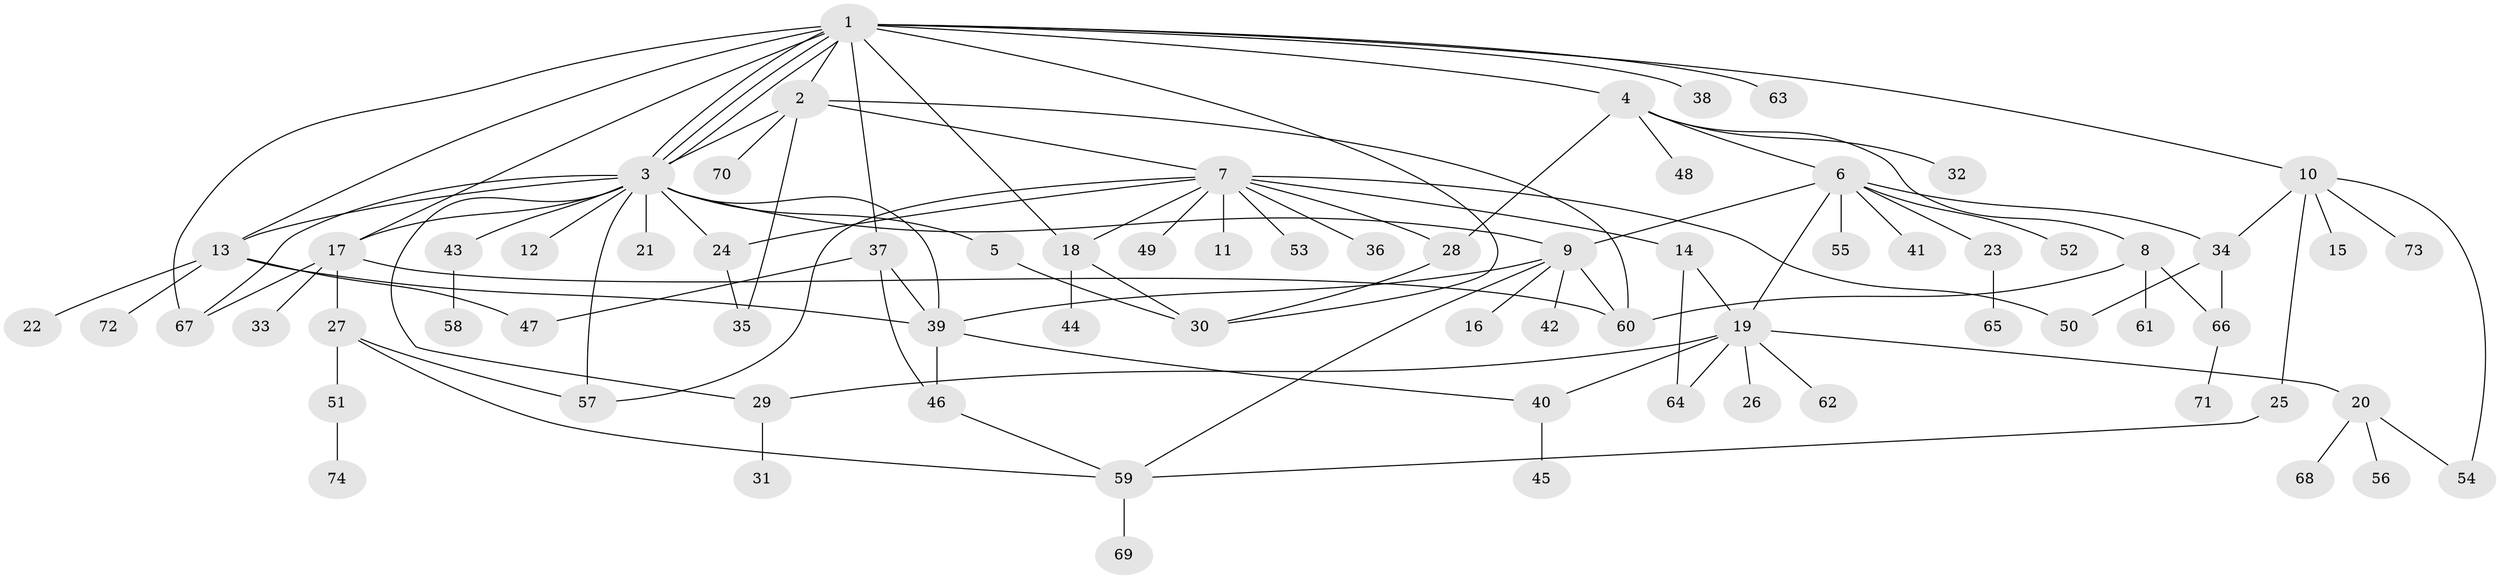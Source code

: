 // coarse degree distribution, {14: 0.0196078431372549, 5: 0.1568627450980392, 15: 0.0196078431372549, 2: 0.09803921568627451, 7: 0.0392156862745098, 11: 0.0196078431372549, 6: 0.058823529411764705, 1: 0.47058823529411764, 4: 0.0392156862745098, 3: 0.0784313725490196}
// Generated by graph-tools (version 1.1) at 2025/41/03/06/25 10:41:45]
// undirected, 74 vertices, 109 edges
graph export_dot {
graph [start="1"]
  node [color=gray90,style=filled];
  1;
  2;
  3;
  4;
  5;
  6;
  7;
  8;
  9;
  10;
  11;
  12;
  13;
  14;
  15;
  16;
  17;
  18;
  19;
  20;
  21;
  22;
  23;
  24;
  25;
  26;
  27;
  28;
  29;
  30;
  31;
  32;
  33;
  34;
  35;
  36;
  37;
  38;
  39;
  40;
  41;
  42;
  43;
  44;
  45;
  46;
  47;
  48;
  49;
  50;
  51;
  52;
  53;
  54;
  55;
  56;
  57;
  58;
  59;
  60;
  61;
  62;
  63;
  64;
  65;
  66;
  67;
  68;
  69;
  70;
  71;
  72;
  73;
  74;
  1 -- 2;
  1 -- 3;
  1 -- 3;
  1 -- 3;
  1 -- 4;
  1 -- 10;
  1 -- 13;
  1 -- 17;
  1 -- 18;
  1 -- 30;
  1 -- 37;
  1 -- 38;
  1 -- 63;
  1 -- 67;
  2 -- 3;
  2 -- 7;
  2 -- 35;
  2 -- 60;
  2 -- 70;
  3 -- 5;
  3 -- 9;
  3 -- 12;
  3 -- 13;
  3 -- 17;
  3 -- 21;
  3 -- 24;
  3 -- 29;
  3 -- 39;
  3 -- 43;
  3 -- 57;
  3 -- 67;
  4 -- 6;
  4 -- 8;
  4 -- 28;
  4 -- 32;
  4 -- 48;
  5 -- 30;
  6 -- 9;
  6 -- 19;
  6 -- 23;
  6 -- 34;
  6 -- 41;
  6 -- 52;
  6 -- 55;
  7 -- 11;
  7 -- 14;
  7 -- 18;
  7 -- 24;
  7 -- 28;
  7 -- 36;
  7 -- 49;
  7 -- 50;
  7 -- 53;
  7 -- 57;
  8 -- 60;
  8 -- 61;
  8 -- 66;
  9 -- 16;
  9 -- 39;
  9 -- 42;
  9 -- 59;
  9 -- 60;
  10 -- 15;
  10 -- 25;
  10 -- 34;
  10 -- 54;
  10 -- 73;
  13 -- 22;
  13 -- 39;
  13 -- 47;
  13 -- 72;
  14 -- 19;
  14 -- 64;
  17 -- 27;
  17 -- 33;
  17 -- 60;
  17 -- 67;
  18 -- 30;
  18 -- 44;
  19 -- 20;
  19 -- 26;
  19 -- 29;
  19 -- 40;
  19 -- 62;
  19 -- 64;
  20 -- 54;
  20 -- 56;
  20 -- 68;
  23 -- 65;
  24 -- 35;
  25 -- 59;
  27 -- 51;
  27 -- 57;
  27 -- 59;
  28 -- 30;
  29 -- 31;
  34 -- 50;
  34 -- 66;
  37 -- 39;
  37 -- 46;
  37 -- 47;
  39 -- 40;
  39 -- 46;
  40 -- 45;
  43 -- 58;
  46 -- 59;
  51 -- 74;
  59 -- 69;
  66 -- 71;
}
